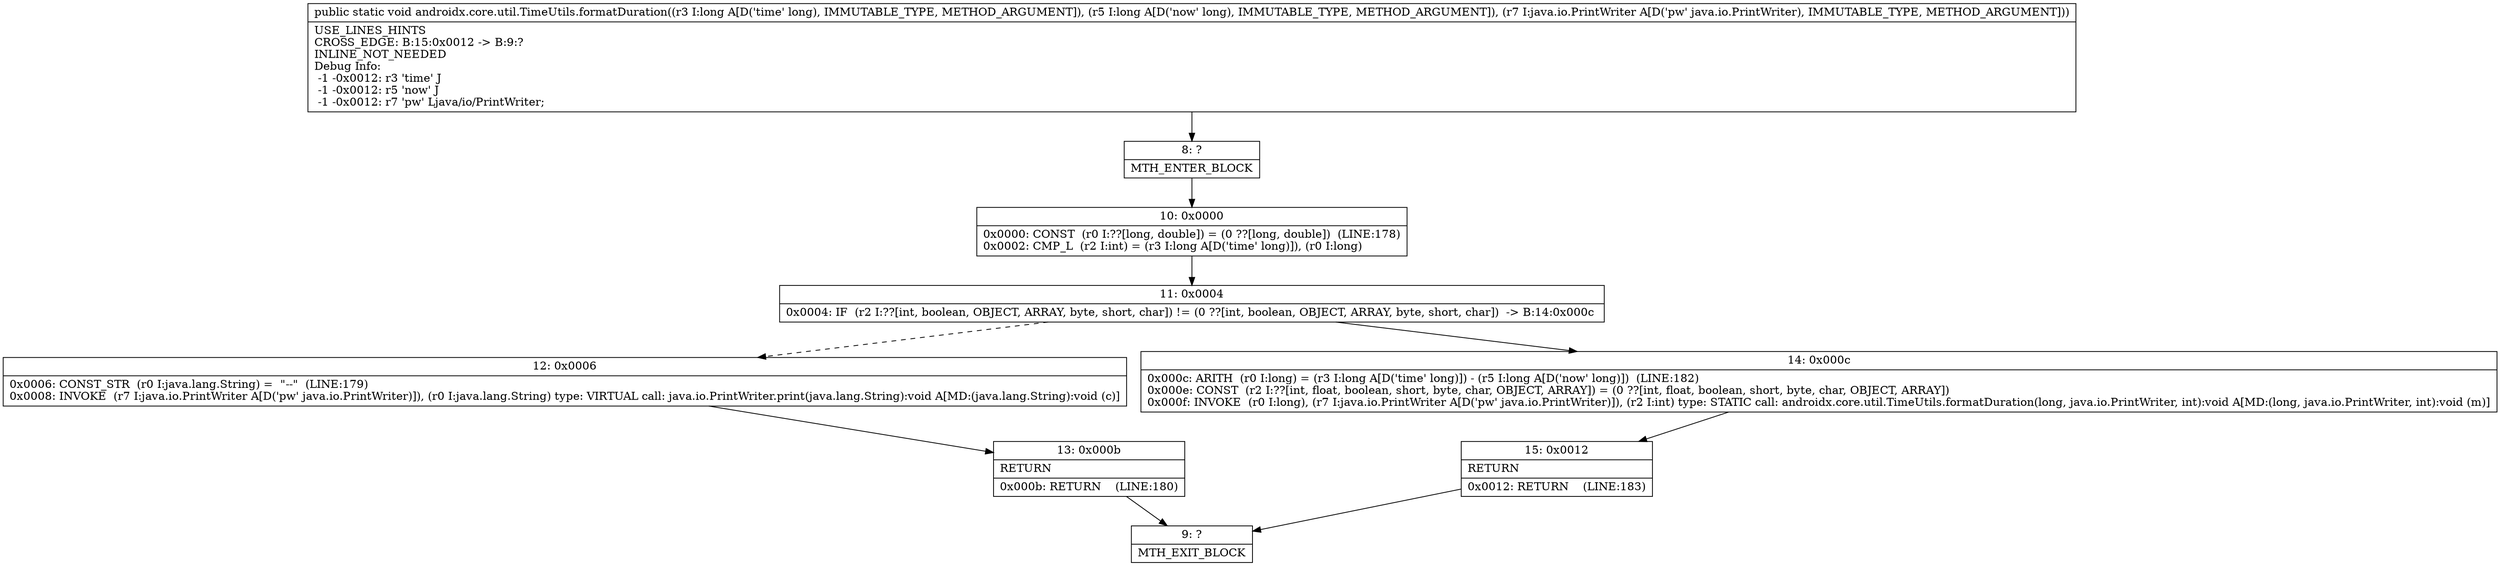 digraph "CFG forandroidx.core.util.TimeUtils.formatDuration(JJLjava\/io\/PrintWriter;)V" {
Node_8 [shape=record,label="{8\:\ ?|MTH_ENTER_BLOCK\l}"];
Node_10 [shape=record,label="{10\:\ 0x0000|0x0000: CONST  (r0 I:??[long, double]) = (0 ??[long, double])  (LINE:178)\l0x0002: CMP_L  (r2 I:int) = (r3 I:long A[D('time' long)]), (r0 I:long) \l}"];
Node_11 [shape=record,label="{11\:\ 0x0004|0x0004: IF  (r2 I:??[int, boolean, OBJECT, ARRAY, byte, short, char]) != (0 ??[int, boolean, OBJECT, ARRAY, byte, short, char])  \-\> B:14:0x000c \l}"];
Node_12 [shape=record,label="{12\:\ 0x0006|0x0006: CONST_STR  (r0 I:java.lang.String) =  \"\-\-\"  (LINE:179)\l0x0008: INVOKE  (r7 I:java.io.PrintWriter A[D('pw' java.io.PrintWriter)]), (r0 I:java.lang.String) type: VIRTUAL call: java.io.PrintWriter.print(java.lang.String):void A[MD:(java.lang.String):void (c)]\l}"];
Node_13 [shape=record,label="{13\:\ 0x000b|RETURN\l|0x000b: RETURN    (LINE:180)\l}"];
Node_9 [shape=record,label="{9\:\ ?|MTH_EXIT_BLOCK\l}"];
Node_14 [shape=record,label="{14\:\ 0x000c|0x000c: ARITH  (r0 I:long) = (r3 I:long A[D('time' long)]) \- (r5 I:long A[D('now' long)])  (LINE:182)\l0x000e: CONST  (r2 I:??[int, float, boolean, short, byte, char, OBJECT, ARRAY]) = (0 ??[int, float, boolean, short, byte, char, OBJECT, ARRAY]) \l0x000f: INVOKE  (r0 I:long), (r7 I:java.io.PrintWriter A[D('pw' java.io.PrintWriter)]), (r2 I:int) type: STATIC call: androidx.core.util.TimeUtils.formatDuration(long, java.io.PrintWriter, int):void A[MD:(long, java.io.PrintWriter, int):void (m)]\l}"];
Node_15 [shape=record,label="{15\:\ 0x0012|RETURN\l|0x0012: RETURN    (LINE:183)\l}"];
MethodNode[shape=record,label="{public static void androidx.core.util.TimeUtils.formatDuration((r3 I:long A[D('time' long), IMMUTABLE_TYPE, METHOD_ARGUMENT]), (r5 I:long A[D('now' long), IMMUTABLE_TYPE, METHOD_ARGUMENT]), (r7 I:java.io.PrintWriter A[D('pw' java.io.PrintWriter), IMMUTABLE_TYPE, METHOD_ARGUMENT]))  | USE_LINES_HINTS\lCROSS_EDGE: B:15:0x0012 \-\> B:9:?\lINLINE_NOT_NEEDED\lDebug Info:\l  \-1 \-0x0012: r3 'time' J\l  \-1 \-0x0012: r5 'now' J\l  \-1 \-0x0012: r7 'pw' Ljava\/io\/PrintWriter;\l}"];
MethodNode -> Node_8;Node_8 -> Node_10;
Node_10 -> Node_11;
Node_11 -> Node_12[style=dashed];
Node_11 -> Node_14;
Node_12 -> Node_13;
Node_13 -> Node_9;
Node_14 -> Node_15;
Node_15 -> Node_9;
}

